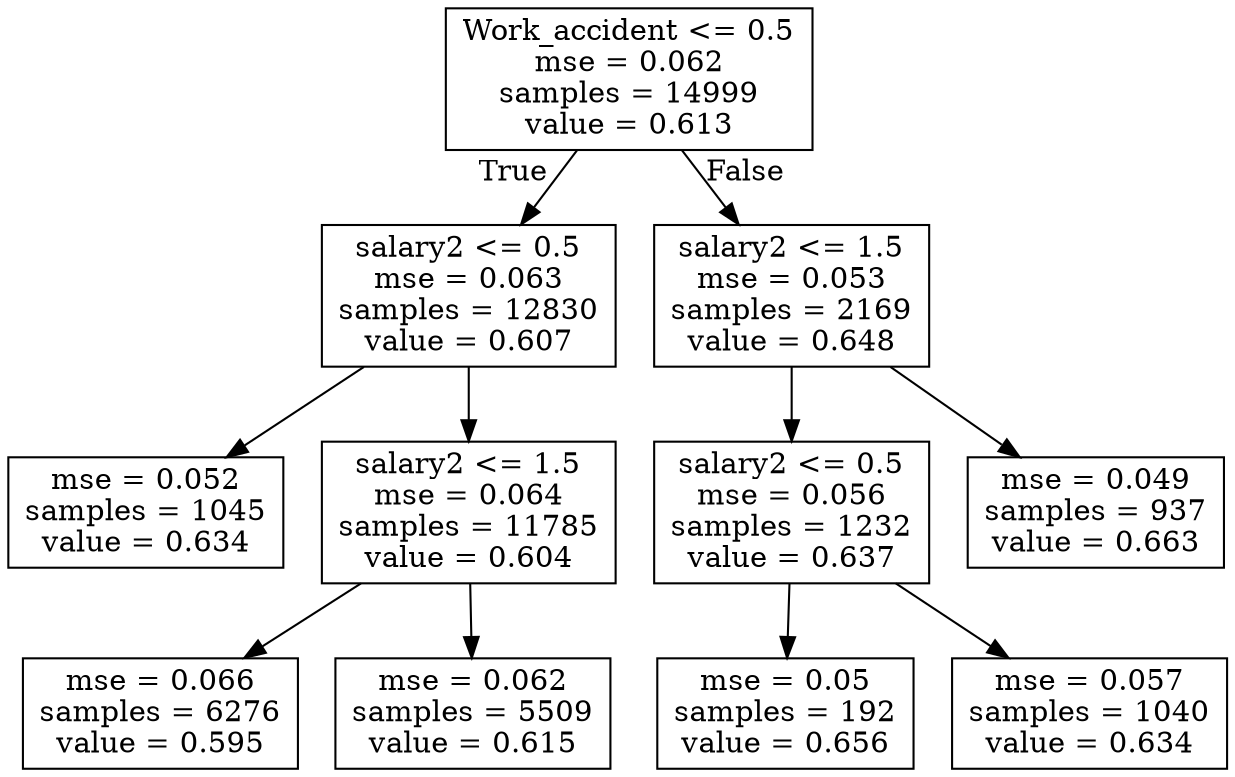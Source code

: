 digraph Tree {
node [shape=box] ;
0 [label="Work_accident <= 0.5\nmse = 0.062\nsamples = 14999\nvalue = 0.613"] ;
1 [label="salary2 <= 0.5\nmse = 0.063\nsamples = 12830\nvalue = 0.607"] ;
0 -> 1 [labeldistance=2.5, labelangle=45, headlabel="True"] ;
2 [label="mse = 0.052\nsamples = 1045\nvalue = 0.634"] ;
1 -> 2 ;
3 [label="salary2 <= 1.5\nmse = 0.064\nsamples = 11785\nvalue = 0.604"] ;
1 -> 3 ;
4 [label="mse = 0.066\nsamples = 6276\nvalue = 0.595"] ;
3 -> 4 ;
5 [label="mse = 0.062\nsamples = 5509\nvalue = 0.615"] ;
3 -> 5 ;
6 [label="salary2 <= 1.5\nmse = 0.053\nsamples = 2169\nvalue = 0.648"] ;
0 -> 6 [labeldistance=2.5, labelangle=-45, headlabel="False"] ;
7 [label="salary2 <= 0.5\nmse = 0.056\nsamples = 1232\nvalue = 0.637"] ;
6 -> 7 ;
8 [label="mse = 0.05\nsamples = 192\nvalue = 0.656"] ;
7 -> 8 ;
9 [label="mse = 0.057\nsamples = 1040\nvalue = 0.634"] ;
7 -> 9 ;
10 [label="mse = 0.049\nsamples = 937\nvalue = 0.663"] ;
6 -> 10 ;
}